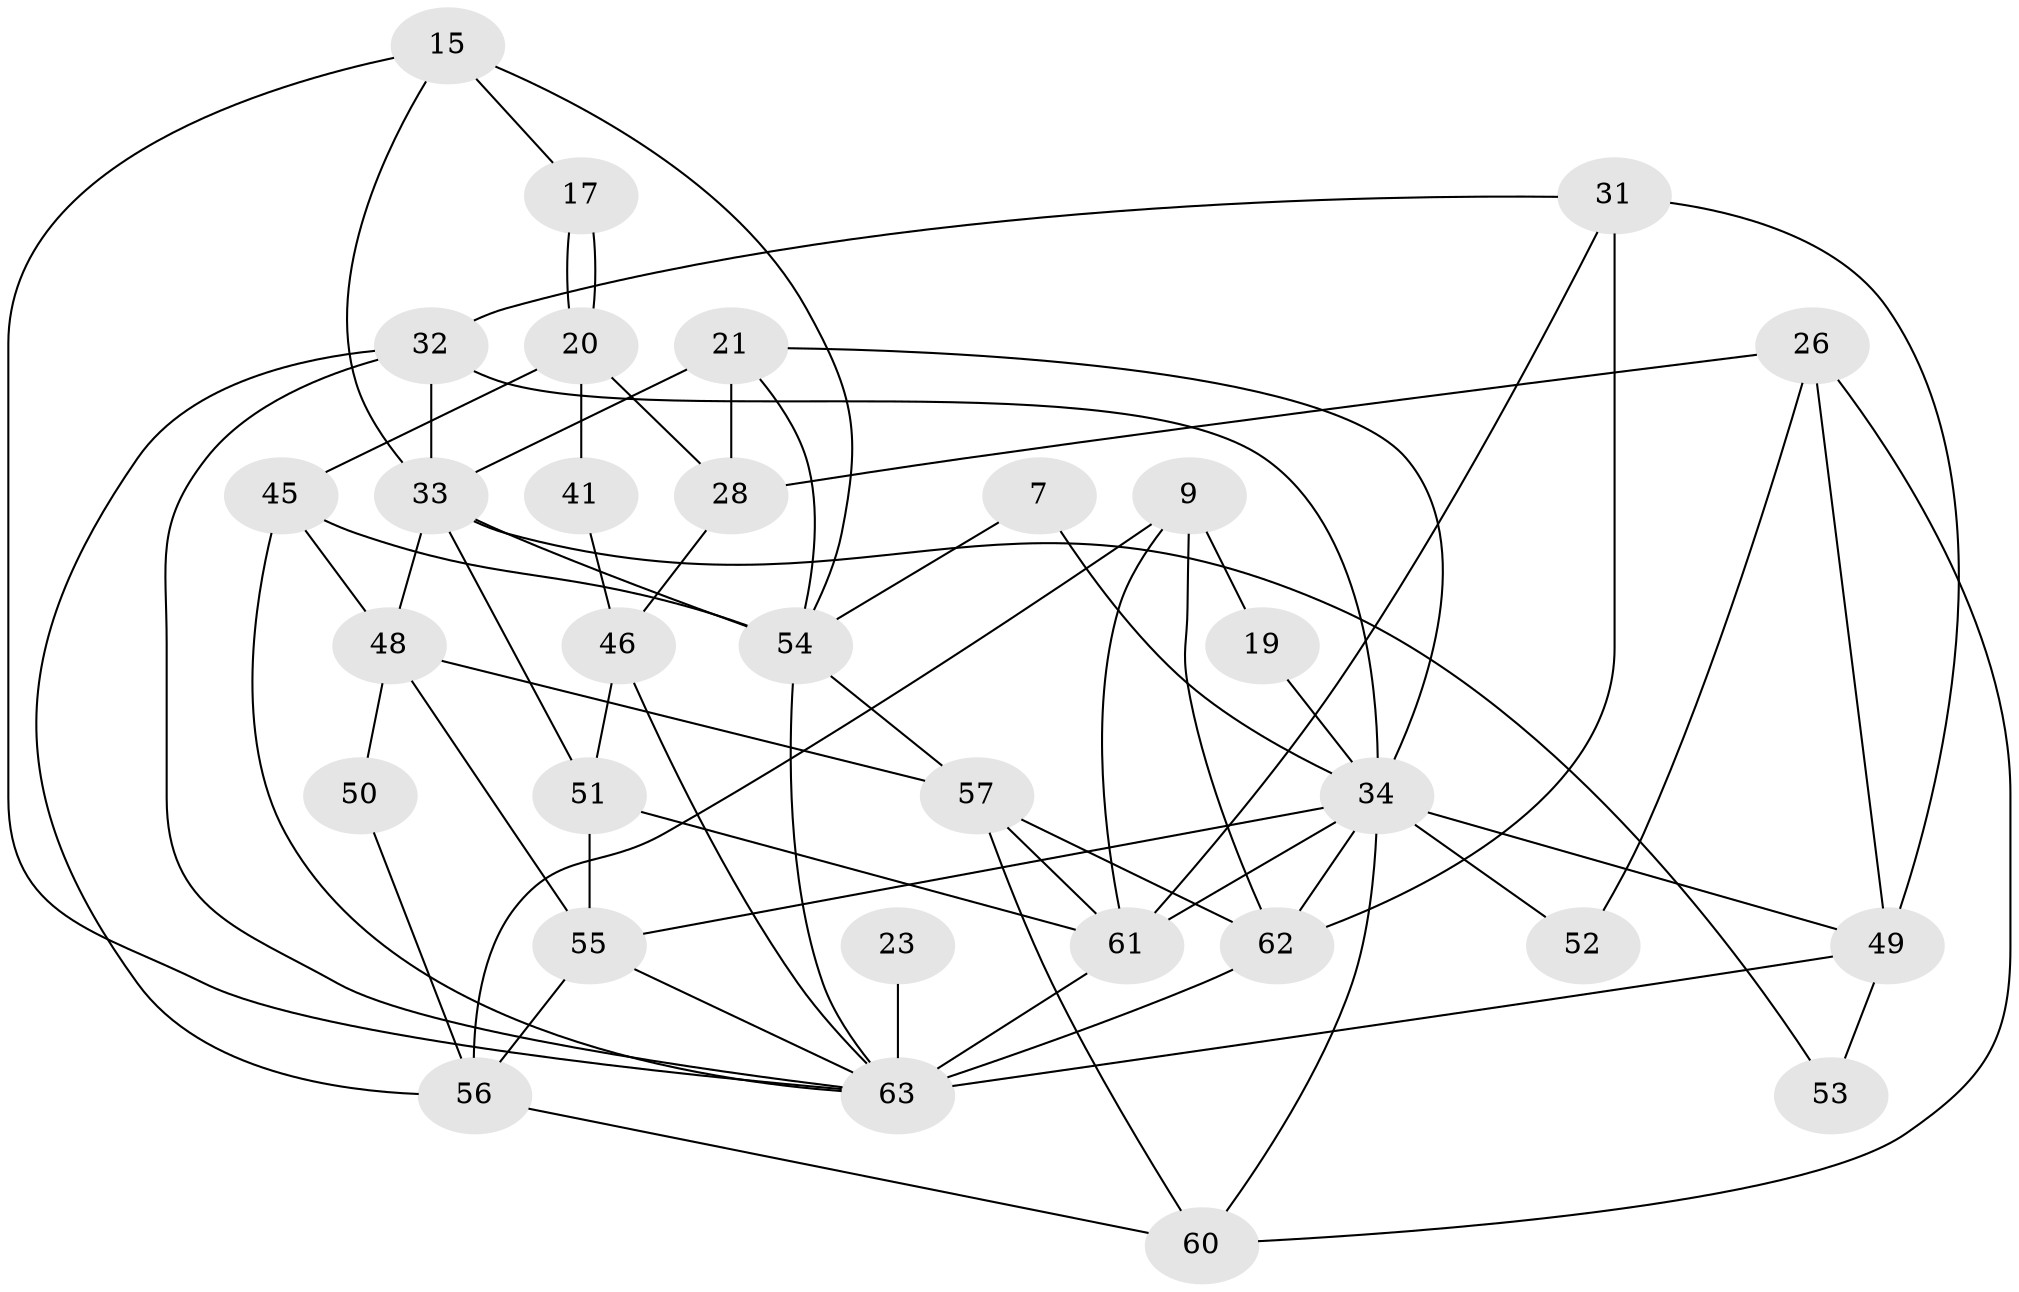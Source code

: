 // original degree distribution, {3: 0.19047619047619047, 6: 0.1111111111111111, 5: 0.25396825396825395, 2: 0.20634920634920634, 4: 0.20634920634920634, 8: 0.031746031746031744}
// Generated by graph-tools (version 1.1) at 2025/48/03/09/25 04:48:59]
// undirected, 31 vertices, 68 edges
graph export_dot {
graph [start="1"]
  node [color=gray90,style=filled];
  7;
  9;
  15 [super="+6+8"];
  17;
  19;
  20;
  21 [super="+16"];
  23;
  26;
  28;
  31;
  32 [super="+10"];
  33 [super="+4+3"];
  34 [super="+2"];
  41;
  45 [super="+36"];
  46 [super="+39"];
  48;
  49 [super="+14"];
  50;
  51 [super="+40"];
  52;
  53;
  54 [super="+24+43"];
  55 [super="+29"];
  56 [super="+37"];
  57 [super="+30"];
  60;
  61 [super="+22+58"];
  62 [super="+18+59"];
  63 [super="+44+42+47"];
  7 -- 34;
  7 -- 54;
  9 -- 19;
  9 -- 56;
  9 -- 62 [weight=2];
  9 -- 61;
  15 -- 33;
  15 -- 54 [weight=2];
  15 -- 17;
  15 -- 63 [weight=2];
  17 -- 20;
  17 -- 20;
  19 -- 34;
  20 -- 28;
  20 -- 41;
  20 -- 45;
  21 -- 34;
  21 -- 28 [weight=2];
  21 -- 33;
  21 -- 54;
  23 -- 63 [weight=2];
  26 -- 60;
  26 -- 28;
  26 -- 52;
  26 -- 49;
  28 -- 46;
  31 -- 62 [weight=2];
  31 -- 32;
  31 -- 49;
  31 -- 61;
  32 -- 34;
  32 -- 33 [weight=2];
  32 -- 56;
  32 -- 63 [weight=3];
  33 -- 51;
  33 -- 53;
  33 -- 48;
  33 -- 54;
  34 -- 52;
  34 -- 60;
  34 -- 62 [weight=2];
  34 -- 49;
  34 -- 55;
  34 -- 61 [weight=2];
  41 -- 46;
  45 -- 48;
  45 -- 54 [weight=2];
  45 -- 63 [weight=2];
  46 -- 63;
  46 -- 51 [weight=2];
  48 -- 50;
  48 -- 55;
  48 -- 57;
  49 -- 53;
  49 -- 63;
  50 -- 56;
  51 -- 61 [weight=2];
  51 -- 55;
  54 -- 57 [weight=2];
  54 -- 63;
  55 -- 63;
  55 -- 56;
  56 -- 60;
  57 -- 62 [weight=3];
  57 -- 60;
  57 -- 61 [weight=2];
  61 -- 63 [weight=3];
  62 -- 63 [weight=5];
}
